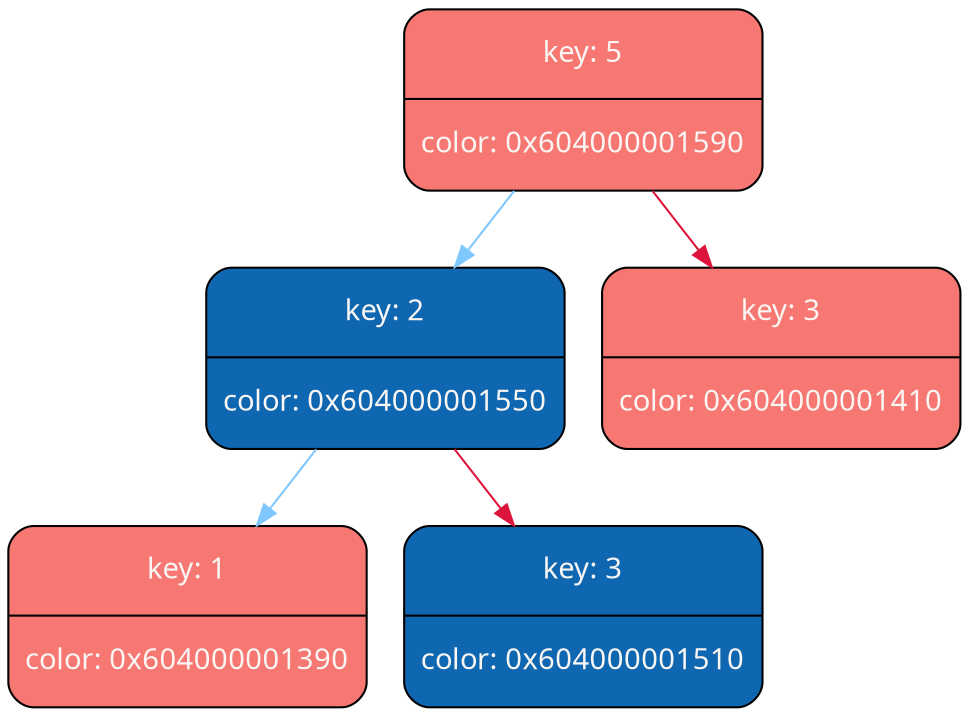 digraph   
{
rankdir = ""
splines = "true"

node0x604000001590 [shape      = "Mrecord", width = 1.1, height = 1.21,  fillcolor   = "#F77772", style = "filled", fontcolor= " #FAF6F4", fontname = "Calibri", color = "1", label = "{key: 5| color: 0x604000001590}"]
node0x604000001590 -> node0x604000001550 [color = "#7FC7FF", style = "", constraint = true, fillcolor = "#7FC7FF",   fontcolor = "", fontname = "Calibri", label = ""];
node0x604000001550 [shape      = "Mrecord", width = 1.1, height = 1.21,  fillcolor   = "#0F67B1", style = "filled", fontcolor= " #FAF6F4", fontname = "Calibri", color = "0", label = "{key: 2| color: 0x604000001550}"]
node0x604000001550 -> node0x604000001390 [color = "#7FC7FF", style = "", constraint = true, fillcolor = "#7FC7FF",   fontcolor = "", fontname = "Calibri", label = ""];
node0x604000001390 [shape      = "Mrecord", width = 1.1, height = 1.21,  fillcolor   = "#F77772", style = "filled", fontcolor= " #FAF6F4", fontname = "Calibri", color = "1", label = "{key: 1| color: 0x604000001390}"]
node0x604000001550 -> node0x604000001510 [color = "#DC143C", style = "", constraint = true, fillcolor = "#DC143C",   fontcolor = "", fontname = "Calibri", label = ""];
node0x604000001510 [shape      = "Mrecord", width = 1.1, height = 1.21,  fillcolor   = "#0F67B1", style = "filled", fontcolor= " #FAF6F4", fontname = "Calibri", color = "0", label = "{key: 3| color: 0x604000001510}"]
node0x604000001590 -> node0x604000001410 [color = "#DC143C", style = "", constraint = true, fillcolor = "#DC143C",   fontcolor = "", fontname = "Calibri", label = ""];
node0x604000001410 [shape      = "Mrecord", width = 1.1, height = 1.21,  fillcolor   = "#F77772", style = "filled", fontcolor= " #FAF6F4", fontname = "Calibri", color = "1", label = "{key: 3| color: 0x604000001410}"]
}
